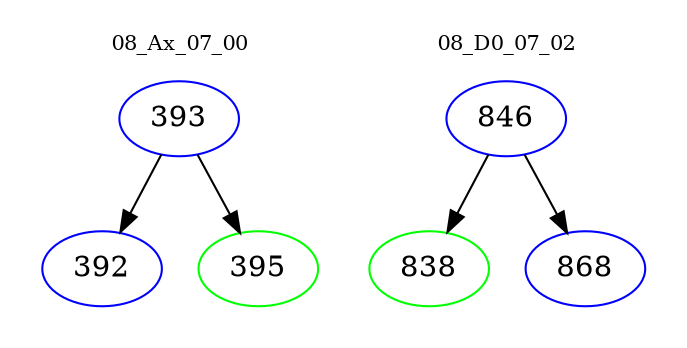 digraph{
subgraph cluster_0 {
color = white
label = "08_Ax_07_00";
fontsize=10;
T0_393 [label="393", color="blue"]
T0_393 -> T0_392 [color="black"]
T0_392 [label="392", color="blue"]
T0_393 -> T0_395 [color="black"]
T0_395 [label="395", color="green"]
}
subgraph cluster_1 {
color = white
label = "08_D0_07_02";
fontsize=10;
T1_846 [label="846", color="blue"]
T1_846 -> T1_838 [color="black"]
T1_838 [label="838", color="green"]
T1_846 -> T1_868 [color="black"]
T1_868 [label="868", color="blue"]
}
}
